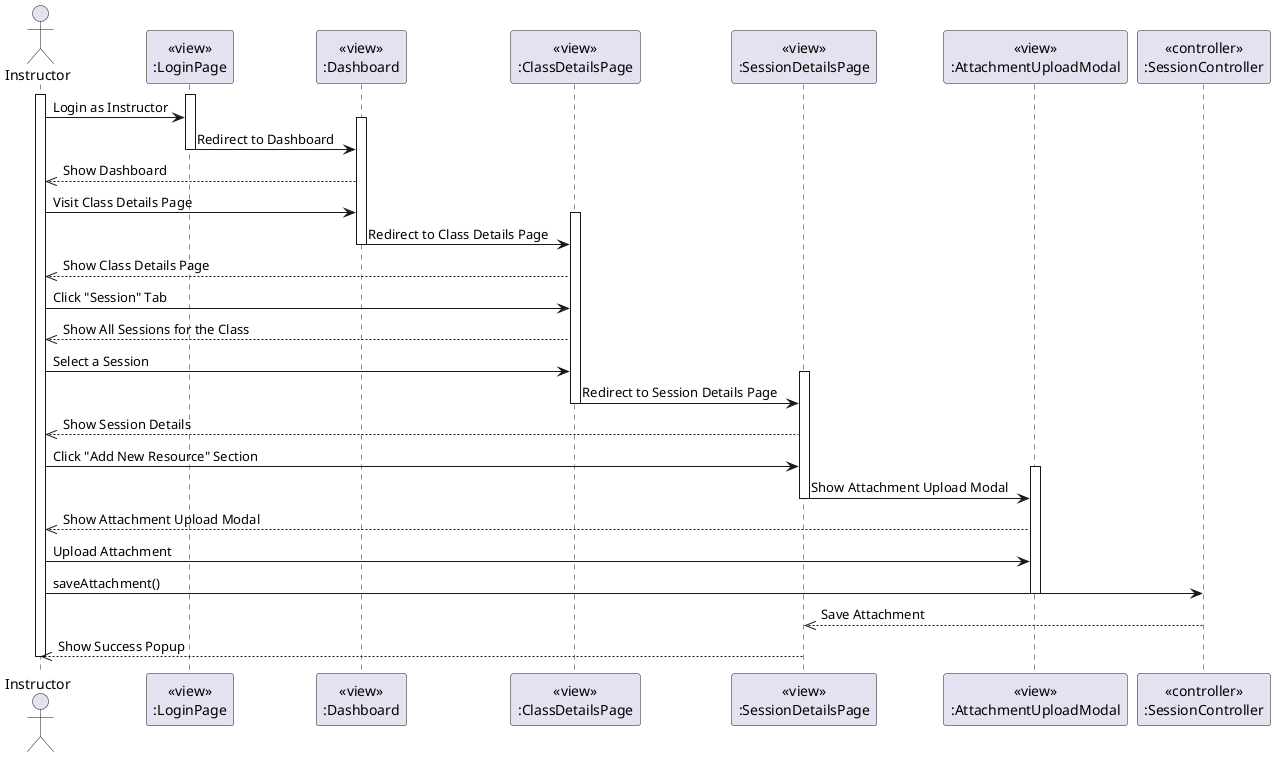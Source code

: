 @startuml AddAttachment
actor Instructor
participant LoginPageView [
  <<view>>
  :LoginPage
]

participant DashboardView [
  <<view>>
  :Dashboard
]

participant ClassDetailsPageView [
  <<view>>
  :ClassDetailsPage
]

participant SessionDetailsPageView [
  <<view>>
  :SessionDetailsPage
]

participant AttachmentUploadModalView [
  <<view>>
  :AttachmentUploadModal
]

participant SessionController [
  <<controller>>
  :SessionController
]

activate Instructor
activate LoginPageView
Instructor -> LoginPageView: Login as Instructor
activate DashboardView
LoginPageView -> DashboardView: Redirect to Dashboard
deactivate LoginPageView

DashboardView -->> Instructor: Show Dashboard

Instructor -> DashboardView: Visit Class Details Page
activate ClassDetailsPageView
DashboardView -> ClassDetailsPageView: Redirect to Class Details Page
deactivate DashboardView

ClassDetailsPageView -->> Instructor: Show Class Details Page

Instructor -> ClassDetailsPageView: Click "Session" Tab
ClassDetailsPageView -->> Instructor: Show All Sessions for the Class

Instructor -> ClassDetailsPageView: Select a Session
activate SessionDetailsPageView
ClassDetailsPageView -> SessionDetailsPageView: Redirect to Session Details Page
deactivate ClassDetailsPageView

SessionDetailsPageView -->> Instructor: Show Session Details

Instructor -> SessionDetailsPageView: Click "Add New Resource" Section
activate AttachmentUploadModalView
SessionDetailsPageView -> AttachmentUploadModalView: Show Attachment Upload Modal
deactivate SessionDetailsPageView

AttachmentUploadModalView -->> Instructor: Show Attachment Upload Modal

Instructor -> AttachmentUploadModalView: Upload Attachment
Instructor -> SessionController: saveAttachment()
deactivate AttachmentUploadModalView

SessionController -->> SessionDetailsPageView: Save Attachment
SessionDetailsPageView -->> Instructor: Show Success Popup

deactivate Instructor
deactivate ClassDetailsPageView
deactivate SessionDetailsPageView
deactivate AttachmentUploadModalView
deactivate SessionController
@enduml
